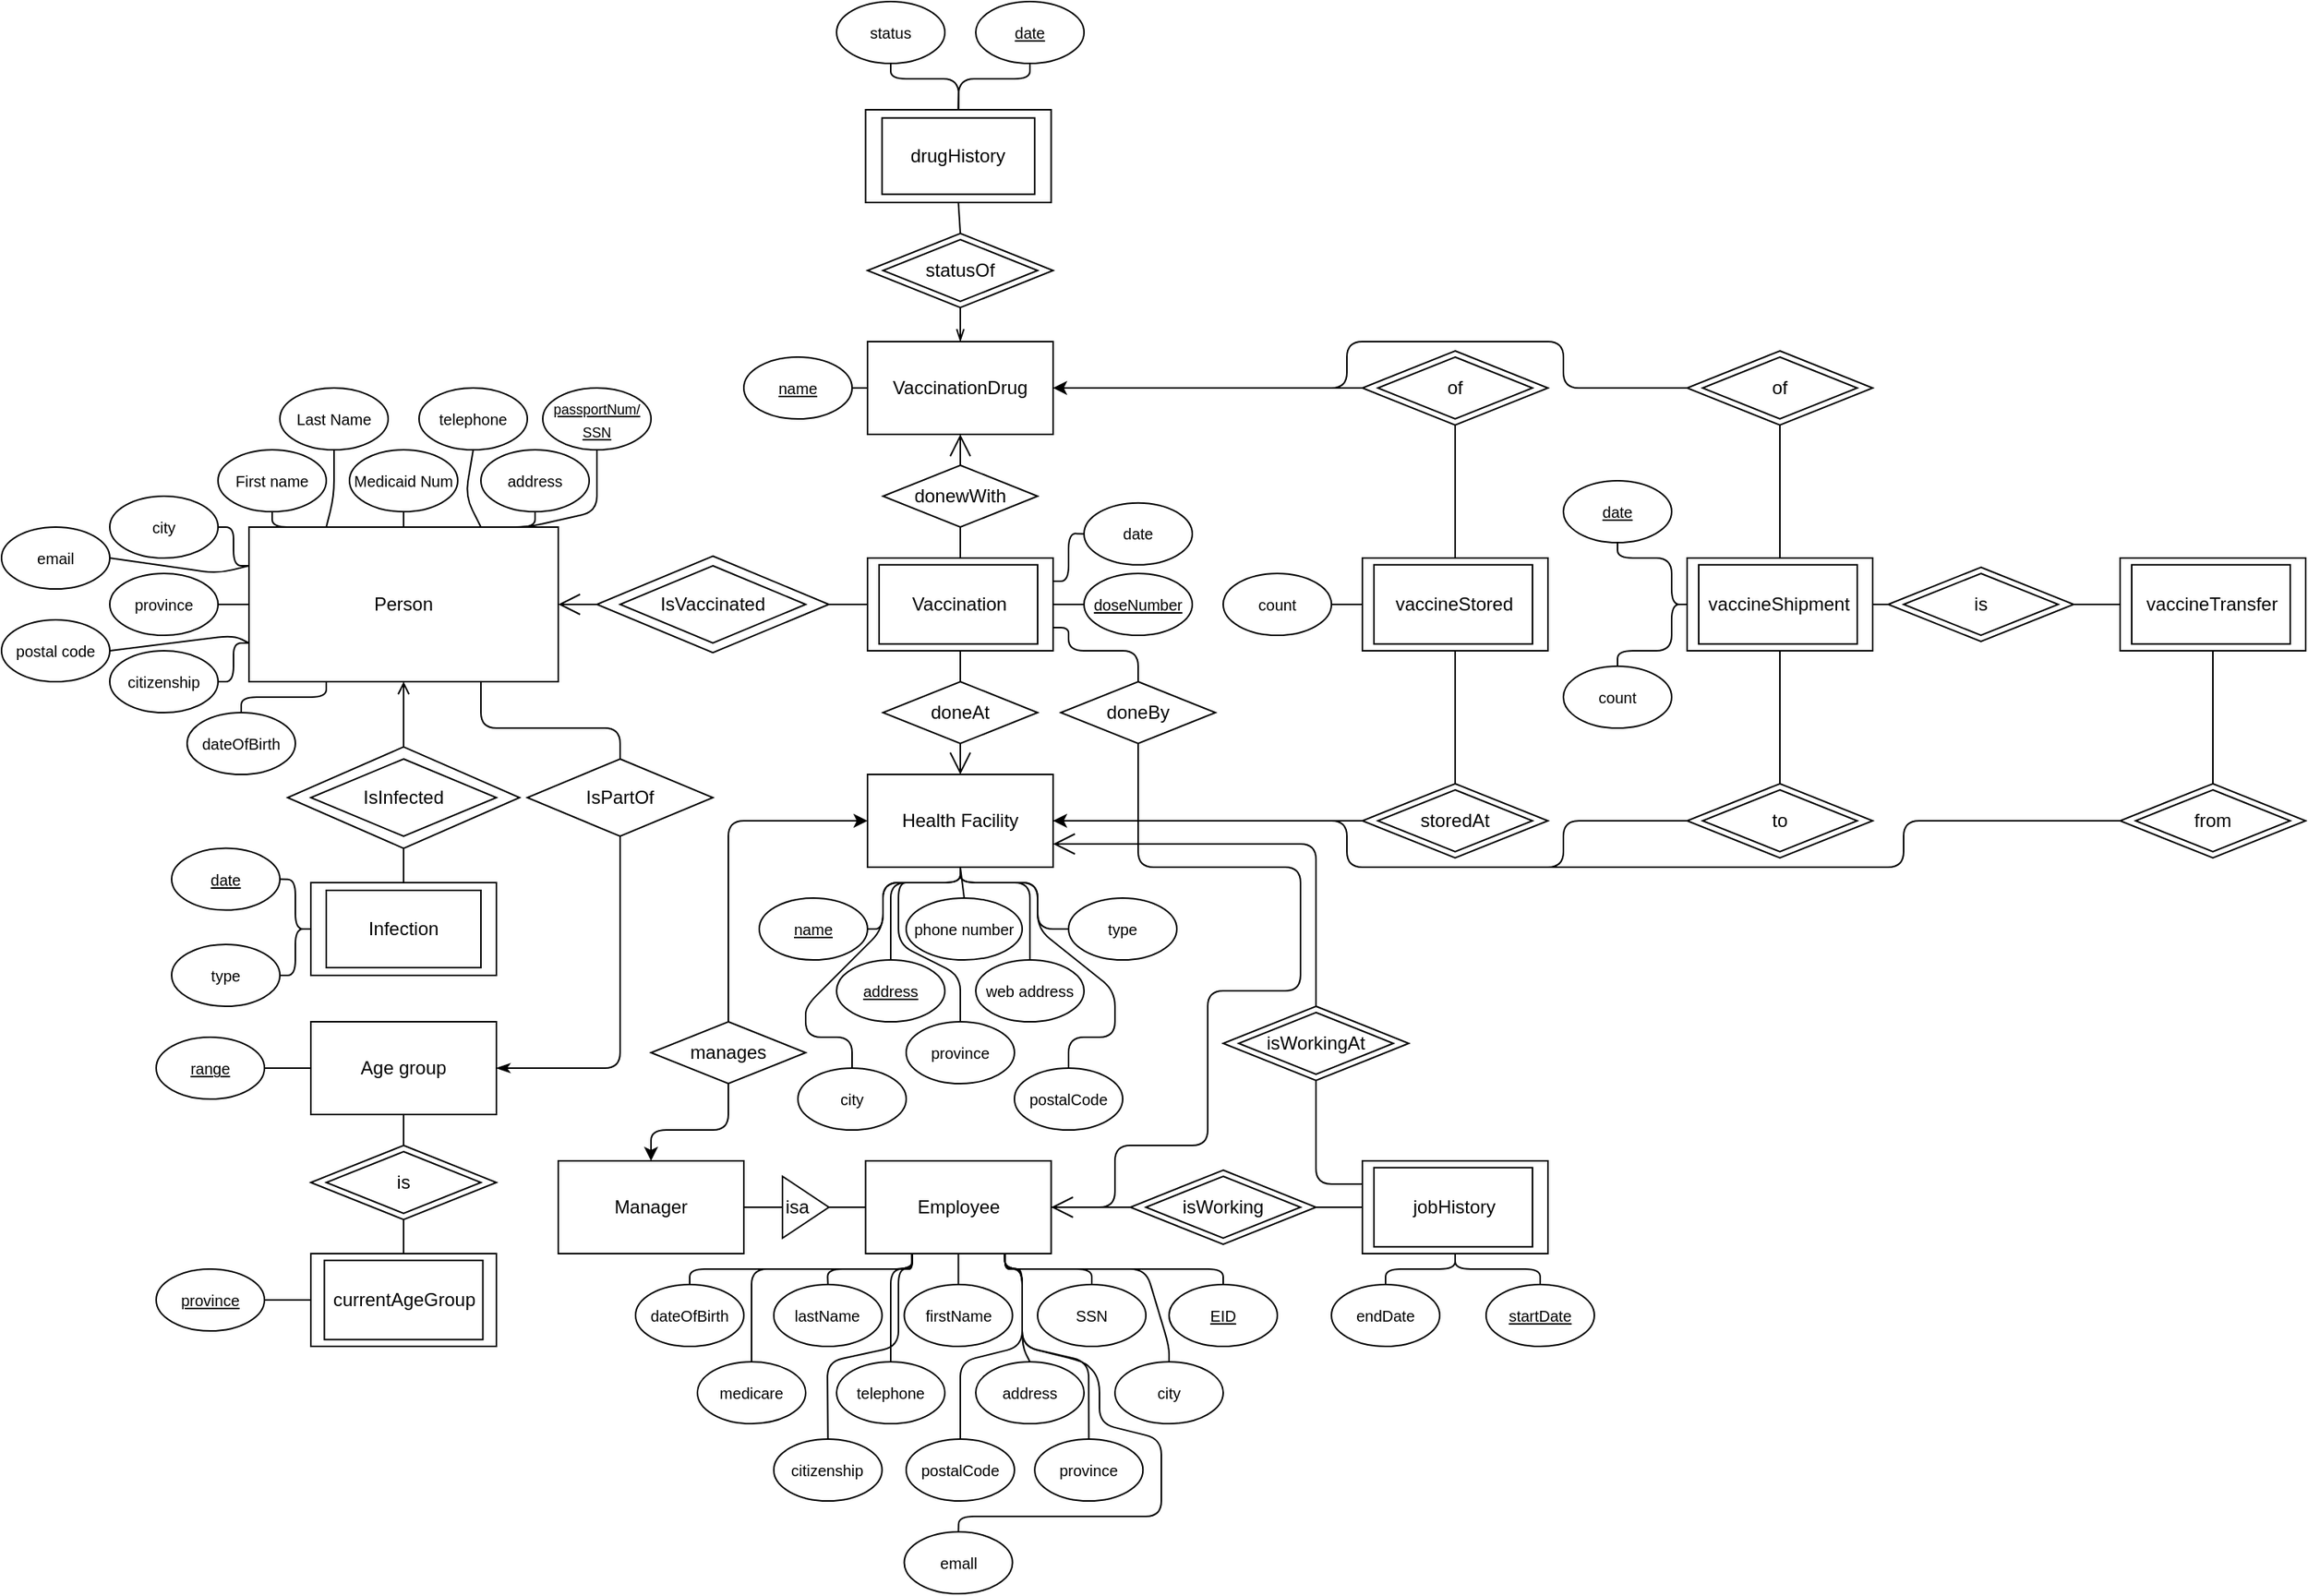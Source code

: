 <mxfile version="14.6.13" type="device"><diagram id="QmvsyMbEOczFCli84lQF" name="Page-1"><mxGraphModel dx="1422" dy="1989" grid="1" gridSize="10" guides="1" tooltips="1" connect="1" arrows="1" fold="1" page="1" pageScale="1" pageWidth="827" pageHeight="1169" math="0" shadow="0"><root><mxCell id="0"/><mxCell id="1" parent="0"/><mxCell id="Knwp-vh4fvzSAgtDU2qd-24" value="IsVaccinated" style="rhombus;whiteSpace=wrap;html=1;" parent="1" vertex="1"><mxGeometry x="435" y="188.75" width="150" height="62.5" as="geometry"/></mxCell><mxCell id="Knwp-vh4fvzSAgtDU2qd-11" value="IsInfected" style="rhombus;whiteSpace=wrap;html=1;" parent="1" vertex="1"><mxGeometry x="235" y="312.18" width="150" height="65.63" as="geometry"/></mxCell><mxCell id="J1opMpdoiGLRZ_BQzTdL-81" value="Person" style="rounded=0;whiteSpace=wrap;html=1;" parent="1" vertex="1"><mxGeometry x="210" y="170" width="200" height="100" as="geometry"/></mxCell><mxCell id="J1opMpdoiGLRZ_BQzTdL-82" value="Infection" style="rounded=0;whiteSpace=wrap;html=1;" parent="1" vertex="1"><mxGeometry x="250" y="400" width="120" height="60" as="geometry"/></mxCell><mxCell id="J1opMpdoiGLRZ_BQzTdL-85" value="VaccinationDrug" style="rounded=0;whiteSpace=wrap;html=1;" parent="1" vertex="1"><mxGeometry x="610" y="50" width="120" height="60" as="geometry"/></mxCell><mxCell id="J1opMpdoiGLRZ_BQzTdL-87" value="Health Facility" style="rounded=0;whiteSpace=wrap;html=1;" parent="1" vertex="1"><mxGeometry x="610" y="330" width="120" height="60" as="geometry"/></mxCell><mxCell id="J1opMpdoiGLRZ_BQzTdL-88" value="&lt;font style=&quot;font-size: 10px&quot;&gt;First name&lt;/font&gt;" style="ellipse;whiteSpace=wrap;html=1;" parent="1" vertex="1"><mxGeometry x="190" y="120" width="70" height="40" as="geometry"/></mxCell><mxCell id="J1opMpdoiGLRZ_BQzTdL-89" value="&lt;font style=&quot;font-size: 10px&quot;&gt;Last Name&lt;/font&gt;" style="ellipse;whiteSpace=wrap;html=1;" parent="1" vertex="1"><mxGeometry x="230" y="80" width="70" height="40" as="geometry"/></mxCell><mxCell id="J1opMpdoiGLRZ_BQzTdL-90" value="&lt;font style=&quot;font-size: 10px&quot;&gt;Medicaid Num&lt;/font&gt;" style="ellipse;whiteSpace=wrap;html=1;" parent="1" vertex="1"><mxGeometry x="275" y="120" width="70" height="40" as="geometry"/></mxCell><mxCell id="J1opMpdoiGLRZ_BQzTdL-91" value="&lt;font style=&quot;font-size: 10px&quot;&gt;address&lt;/font&gt;" style="ellipse;whiteSpace=wrap;html=1;" parent="1" vertex="1"><mxGeometry x="360" y="120" width="70" height="40" as="geometry"/></mxCell><mxCell id="J1opMpdoiGLRZ_BQzTdL-92" value="&lt;font style=&quot;font-size: 10px&quot;&gt;telephone&lt;/font&gt;" style="ellipse;whiteSpace=wrap;html=1;" parent="1" vertex="1"><mxGeometry x="320" y="80" width="70" height="40" as="geometry"/></mxCell><mxCell id="J1opMpdoiGLRZ_BQzTdL-93" value="&lt;font style=&quot;font-size: 10px&quot;&gt;city&lt;/font&gt;" style="ellipse;whiteSpace=wrap;html=1;" parent="1" vertex="1"><mxGeometry x="120" y="150" width="70" height="40" as="geometry"/></mxCell><mxCell id="J1opMpdoiGLRZ_BQzTdL-94" value="&lt;font style=&quot;font-size: 10px&quot;&gt;province&lt;/font&gt;" style="ellipse;whiteSpace=wrap;html=1;" parent="1" vertex="1"><mxGeometry x="120" y="200" width="70" height="40" as="geometry"/></mxCell><mxCell id="J1opMpdoiGLRZ_BQzTdL-95" value="&lt;font style=&quot;font-size: 10px&quot;&gt;citizenship&lt;/font&gt;" style="ellipse;whiteSpace=wrap;html=1;" parent="1" vertex="1"><mxGeometry x="120" y="250" width="70" height="40" as="geometry"/></mxCell><mxCell id="J1opMpdoiGLRZ_BQzTdL-97" value="&lt;font style=&quot;font-size: 10px&quot;&gt;email&lt;/font&gt;" style="ellipse;whiteSpace=wrap;html=1;" parent="1" vertex="1"><mxGeometry x="50" y="170" width="70" height="40" as="geometry"/></mxCell><mxCell id="J1opMpdoiGLRZ_BQzTdL-98" value="&lt;font style=&quot;font-size: 10px&quot;&gt;postal code&lt;/font&gt;" style="ellipse;whiteSpace=wrap;html=1;" parent="1" vertex="1"><mxGeometry x="50" y="230" width="70" height="40" as="geometry"/></mxCell><mxCell id="J1opMpdoiGLRZ_BQzTdL-99" value="" style="endArrow=none;html=1;strokeWidth=1;exitX=1;exitY=0.5;exitDx=0;exitDy=0;entryX=0;entryY=0.75;entryDx=0;entryDy=0;" parent="1" source="J1opMpdoiGLRZ_BQzTdL-98" target="J1opMpdoiGLRZ_BQzTdL-81" edge="1"><mxGeometry width="50" height="50" relative="1" as="geometry"><mxPoint x="340" y="270" as="sourcePoint"/><mxPoint x="390" y="220" as="targetPoint"/><Array as="points"><mxPoint x="200" y="240"/></Array></mxGeometry></mxCell><mxCell id="J1opMpdoiGLRZ_BQzTdL-101" value="" style="endArrow=none;html=1;strokeWidth=1;exitX=1;exitY=0.5;exitDx=0;exitDy=0;entryX=0;entryY=0.25;entryDx=0;entryDy=0;" parent="1" source="J1opMpdoiGLRZ_BQzTdL-97" target="J1opMpdoiGLRZ_BQzTdL-81" edge="1"><mxGeometry width="50" height="50" relative="1" as="geometry"><mxPoint x="260" y="270" as="sourcePoint"/><mxPoint x="300" y="220" as="targetPoint"/><Array as="points"><mxPoint x="190" y="200"/></Array></mxGeometry></mxCell><mxCell id="J1opMpdoiGLRZ_BQzTdL-102" value="" style="endArrow=none;html=1;strokeWidth=1;entryX=1;entryY=0.5;entryDx=0;entryDy=0;exitX=0;exitY=0.25;exitDx=0;exitDy=0;" parent="1" source="J1opMpdoiGLRZ_BQzTdL-81" target="J1opMpdoiGLRZ_BQzTdL-93" edge="1"><mxGeometry width="50" height="50" relative="1" as="geometry"><mxPoint x="260" y="270" as="sourcePoint"/><mxPoint x="310" y="220" as="targetPoint"/><Array as="points"><mxPoint x="200" y="195"/><mxPoint x="200" y="170"/></Array></mxGeometry></mxCell><mxCell id="J1opMpdoiGLRZ_BQzTdL-104" value="" style="endArrow=none;html=1;strokeWidth=1;exitX=1;exitY=0.5;exitDx=0;exitDy=0;entryX=0;entryY=0.75;entryDx=0;entryDy=0;" parent="1" source="J1opMpdoiGLRZ_BQzTdL-95" target="J1opMpdoiGLRZ_BQzTdL-81" edge="1"><mxGeometry width="50" height="50" relative="1" as="geometry"><mxPoint x="260" y="270" as="sourcePoint"/><mxPoint x="310" y="220" as="targetPoint"/><Array as="points"><mxPoint x="200" y="270"/><mxPoint x="200" y="245"/></Array></mxGeometry></mxCell><mxCell id="J1opMpdoiGLRZ_BQzTdL-106" value="" style="endArrow=none;html=1;strokeWidth=1;entryX=0.5;entryY=1;entryDx=0;entryDy=0;exitX=0.5;exitY=0;exitDx=0;exitDy=0;" parent="1" source="J1opMpdoiGLRZ_BQzTdL-81" target="J1opMpdoiGLRZ_BQzTdL-90" edge="1"><mxGeometry width="50" height="50" relative="1" as="geometry"><mxPoint x="260" y="200" as="sourcePoint"/><mxPoint x="310" y="150" as="targetPoint"/></mxGeometry></mxCell><mxCell id="J1opMpdoiGLRZ_BQzTdL-107" value="" style="endArrow=none;html=1;strokeWidth=1;exitX=0.5;exitY=1;exitDx=0;exitDy=0;entryX=0.25;entryY=0;entryDx=0;entryDy=0;" parent="1" source="J1opMpdoiGLRZ_BQzTdL-88" target="J1opMpdoiGLRZ_BQzTdL-81" edge="1"><mxGeometry width="50" height="50" relative="1" as="geometry"><mxPoint x="260" y="200" as="sourcePoint"/><mxPoint x="310" y="150" as="targetPoint"/><Array as="points"><mxPoint x="225" y="170"/></Array></mxGeometry></mxCell><mxCell id="J1opMpdoiGLRZ_BQzTdL-108" value="" style="endArrow=none;html=1;strokeWidth=1;entryX=0.5;entryY=1;entryDx=0;entryDy=0;exitX=0.25;exitY=0;exitDx=0;exitDy=0;" parent="1" source="J1opMpdoiGLRZ_BQzTdL-81" target="J1opMpdoiGLRZ_BQzTdL-89" edge="1"><mxGeometry width="50" height="50" relative="1" as="geometry"><mxPoint x="260" y="200" as="sourcePoint"/><mxPoint x="310" y="150" as="targetPoint"/><Array as="points"><mxPoint x="265" y="150"/></Array></mxGeometry></mxCell><mxCell id="J1opMpdoiGLRZ_BQzTdL-109" value="" style="endArrow=none;html=1;strokeWidth=1;exitX=0.75;exitY=0;exitDx=0;exitDy=0;entryX=0.5;entryY=1;entryDx=0;entryDy=0;" parent="1" source="J1opMpdoiGLRZ_BQzTdL-81" target="J1opMpdoiGLRZ_BQzTdL-91" edge="1"><mxGeometry width="50" height="50" relative="1" as="geometry"><mxPoint x="260" y="200" as="sourcePoint"/><mxPoint x="310" y="150" as="targetPoint"/><Array as="points"><mxPoint x="395" y="170"/></Array></mxGeometry></mxCell><mxCell id="J1opMpdoiGLRZ_BQzTdL-110" value="" style="endArrow=none;html=1;strokeWidth=1;entryX=0.5;entryY=1;entryDx=0;entryDy=0;exitX=0.75;exitY=0;exitDx=0;exitDy=0;" parent="1" source="J1opMpdoiGLRZ_BQzTdL-81" target="J1opMpdoiGLRZ_BQzTdL-92" edge="1"><mxGeometry width="50" height="50" relative="1" as="geometry"><mxPoint x="270" y="180" as="sourcePoint"/><mxPoint x="275" y="130" as="targetPoint"/><Array as="points"><mxPoint x="350" y="150"/></Array></mxGeometry></mxCell><mxCell id="J1opMpdoiGLRZ_BQzTdL-111" value="IsInfected" style="rhombus;whiteSpace=wrap;html=1;" parent="1" vertex="1"><mxGeometry x="250" y="320" width="120" height="50" as="geometry"/></mxCell><mxCell id="J1opMpdoiGLRZ_BQzTdL-112" value="" style="endArrow=open;html=1;strokeWidth=1;entryX=0.5;entryY=1;entryDx=0;entryDy=0;endFill=0;exitX=0.5;exitY=0;exitDx=0;exitDy=0;" parent="1" source="Knwp-vh4fvzSAgtDU2qd-11" target="J1opMpdoiGLRZ_BQzTdL-81" edge="1"><mxGeometry width="50" height="50" relative="1" as="geometry"><mxPoint x="320" y="310" as="sourcePoint"/><mxPoint x="470" y="350" as="targetPoint"/></mxGeometry></mxCell><mxCell id="J1opMpdoiGLRZ_BQzTdL-113" value="" style="endArrow=none;html=1;strokeWidth=1;exitX=0.5;exitY=0;exitDx=0;exitDy=0;entryX=0.5;entryY=1;entryDx=0;entryDy=0;" parent="1" source="J1opMpdoiGLRZ_BQzTdL-82" target="Knwp-vh4fvzSAgtDU2qd-11" edge="1"><mxGeometry width="50" height="50" relative="1" as="geometry"><mxPoint x="420" y="400" as="sourcePoint"/><mxPoint x="280" y="380" as="targetPoint"/></mxGeometry></mxCell><mxCell id="J1opMpdoiGLRZ_BQzTdL-115" value="&lt;font style=&quot;font-size: 10px&quot;&gt;&lt;u&gt;date&lt;/u&gt;&lt;/font&gt;" style="ellipse;whiteSpace=wrap;html=1;" parent="1" vertex="1"><mxGeometry x="160" y="377.81" width="70" height="40" as="geometry"/></mxCell><mxCell id="J1opMpdoiGLRZ_BQzTdL-116" value="" style="endArrow=none;html=1;strokeWidth=1;exitX=1;exitY=0.5;exitDx=0;exitDy=0;entryX=0;entryY=0.5;entryDx=0;entryDy=0;" parent="1" source="J1opMpdoiGLRZ_BQzTdL-115" target="J1opMpdoiGLRZ_BQzTdL-82" edge="1"><mxGeometry width="50" height="50" relative="1" as="geometry"><mxPoint x="420" y="340" as="sourcePoint"/><mxPoint x="470" y="290" as="targetPoint"/><Array as="points"><mxPoint x="240" y="398"/><mxPoint x="240" y="430"/></Array></mxGeometry></mxCell><mxCell id="J1opMpdoiGLRZ_BQzTdL-118" value="IsVaccinated" style="rhombus;whiteSpace=wrap;html=1;" parent="1" vertex="1"><mxGeometry x="450" y="195" width="120" height="50" as="geometry"/></mxCell><mxCell id="J1opMpdoiGLRZ_BQzTdL-121" value="" style="endArrow=none;html=1;strokeWidth=1;exitX=0;exitY=0.5;exitDx=0;exitDy=0;entryX=1;entryY=0.5;entryDx=0;entryDy=0;" parent="1" source="J1opMpdoiGLRZ_BQzTdL-83" target="Knwp-vh4fvzSAgtDU2qd-24" edge="1"><mxGeometry width="50" height="50" relative="1" as="geometry"><mxPoint x="320" y="410" as="sourcePoint"/><mxPoint x="570" y="260" as="targetPoint"/></mxGeometry></mxCell><mxCell id="J1opMpdoiGLRZ_BQzTdL-123" value="&lt;font style=&quot;font-size: 10px&quot;&gt;&lt;u&gt;doseNumber&lt;/u&gt;&lt;/font&gt;" style="ellipse;whiteSpace=wrap;html=1;" parent="1" vertex="1"><mxGeometry x="750" y="200" width="70" height="40" as="geometry"/></mxCell><mxCell id="J1opMpdoiGLRZ_BQzTdL-124" value="&lt;font style=&quot;font-size: 10px&quot;&gt;date&lt;/font&gt;" style="ellipse;whiteSpace=wrap;html=1;" parent="1" vertex="1"><mxGeometry x="750" y="154.38" width="70" height="40" as="geometry"/></mxCell><mxCell id="J1opMpdoiGLRZ_BQzTdL-130" value="" style="endArrow=none;html=1;strokeWidth=1;entryX=1;entryY=0.5;entryDx=0;entryDy=0;exitX=0;exitY=0.5;exitDx=0;exitDy=0;" parent="1" source="J1opMpdoiGLRZ_BQzTdL-81" target="J1opMpdoiGLRZ_BQzTdL-94" edge="1"><mxGeometry width="50" height="50" relative="1" as="geometry"><mxPoint x="200" y="190" as="sourcePoint"/><mxPoint x="250" y="140" as="targetPoint"/></mxGeometry></mxCell><mxCell id="J1opMpdoiGLRZ_BQzTdL-132" value="&lt;font style=&quot;font-size: 10px&quot;&gt;phone number&lt;/font&gt;" style="ellipse;whiteSpace=wrap;html=1;" parent="1" vertex="1"><mxGeometry x="635" y="410" width="75" height="40" as="geometry"/></mxCell><mxCell id="J1opMpdoiGLRZ_BQzTdL-133" value="&lt;font style=&quot;font-size: 10px&quot;&gt;web address&lt;/font&gt;" style="ellipse;whiteSpace=wrap;html=1;" parent="1" vertex="1"><mxGeometry x="680" y="450" width="70" height="40" as="geometry"/></mxCell><mxCell id="J1opMpdoiGLRZ_BQzTdL-134" value="&lt;font style=&quot;font-size: 10px&quot;&gt;&lt;u&gt;address&lt;/u&gt;&lt;/font&gt;" style="ellipse;whiteSpace=wrap;html=1;" parent="1" vertex="1"><mxGeometry x="590" y="450" width="70" height="40" as="geometry"/></mxCell><mxCell id="J1opMpdoiGLRZ_BQzTdL-135" value="&lt;font style=&quot;font-size: 10px&quot;&gt;type&lt;/font&gt;" style="ellipse;whiteSpace=wrap;html=1;" parent="1" vertex="1"><mxGeometry x="740" y="410" width="70" height="40" as="geometry"/></mxCell><mxCell id="J1opMpdoiGLRZ_BQzTdL-136" value="&lt;font style=&quot;font-size: 10px&quot;&gt;&lt;u&gt;name&lt;/u&gt;&lt;/font&gt;" style="ellipse;whiteSpace=wrap;html=1;" parent="1" vertex="1"><mxGeometry x="540" y="410" width="70" height="40" as="geometry"/></mxCell><mxCell id="J1opMpdoiGLRZ_BQzTdL-137" value="" style="endArrow=none;html=1;strokeWidth=1;exitX=0.5;exitY=0;exitDx=0;exitDy=0;entryX=0.5;entryY=1;entryDx=0;entryDy=0;" parent="1" source="J1opMpdoiGLRZ_BQzTdL-132" target="J1opMpdoiGLRZ_BQzTdL-87" edge="1"><mxGeometry width="50" height="50" relative="1" as="geometry"><mxPoint x="690" y="440" as="sourcePoint"/><mxPoint x="740" y="390" as="targetPoint"/></mxGeometry></mxCell><mxCell id="J1opMpdoiGLRZ_BQzTdL-138" value="" style="endArrow=none;html=1;strokeWidth=1;entryX=0.5;entryY=1;entryDx=0;entryDy=0;exitX=0.5;exitY=0;exitDx=0;exitDy=0;" parent="1" source="J1opMpdoiGLRZ_BQzTdL-134" target="J1opMpdoiGLRZ_BQzTdL-87" edge="1"><mxGeometry width="50" height="50" relative="1" as="geometry"><mxPoint x="610" y="450" as="sourcePoint"/><mxPoint x="660" y="400" as="targetPoint"/><Array as="points"><mxPoint x="625" y="400"/><mxPoint x="670" y="400"/></Array></mxGeometry></mxCell><mxCell id="J1opMpdoiGLRZ_BQzTdL-139" value="" style="endArrow=none;html=1;strokeWidth=1;entryX=0.5;entryY=1;entryDx=0;entryDy=0;exitX=0.5;exitY=0;exitDx=0;exitDy=0;" parent="1" source="J1opMpdoiGLRZ_BQzTdL-133" target="J1opMpdoiGLRZ_BQzTdL-87" edge="1"><mxGeometry width="50" height="50" relative="1" as="geometry"><mxPoint x="690" y="440" as="sourcePoint"/><mxPoint x="740" y="390" as="targetPoint"/><Array as="points"><mxPoint x="715" y="400"/><mxPoint x="670" y="400"/></Array></mxGeometry></mxCell><mxCell id="J1opMpdoiGLRZ_BQzTdL-140" value="" style="endArrow=none;html=1;strokeWidth=1;entryX=0;entryY=0.5;entryDx=0;entryDy=0;exitX=0.5;exitY=1;exitDx=0;exitDy=0;" parent="1" source="J1opMpdoiGLRZ_BQzTdL-87" target="J1opMpdoiGLRZ_BQzTdL-135" edge="1"><mxGeometry width="50" height="50" relative="1" as="geometry"><mxPoint x="690" y="440" as="sourcePoint"/><mxPoint x="740" y="390" as="targetPoint"/><Array as="points"><mxPoint x="670" y="400"/><mxPoint x="720" y="400"/><mxPoint x="720" y="430"/></Array></mxGeometry></mxCell><mxCell id="J1opMpdoiGLRZ_BQzTdL-141" value="" style="endArrow=none;html=1;strokeWidth=1;entryX=0.5;entryY=1;entryDx=0;entryDy=0;exitX=1;exitY=0.5;exitDx=0;exitDy=0;" parent="1" source="J1opMpdoiGLRZ_BQzTdL-136" target="J1opMpdoiGLRZ_BQzTdL-87" edge="1"><mxGeometry width="50" height="50" relative="1" as="geometry"><mxPoint x="690" y="440" as="sourcePoint"/><mxPoint x="740" y="390" as="targetPoint"/><Array as="points"><mxPoint x="620" y="430"/><mxPoint x="620" y="400"/><mxPoint x="670" y="400"/></Array></mxGeometry></mxCell><mxCell id="J1opMpdoiGLRZ_BQzTdL-142" value="doneAt" style="rhombus;whiteSpace=wrap;html=1;" parent="1" vertex="1"><mxGeometry x="620" y="270" width="100" height="40" as="geometry"/></mxCell><mxCell id="J1opMpdoiGLRZ_BQzTdL-145" value="" style="endArrow=none;html=1;strokeWidth=1;entryX=0.5;entryY=1;entryDx=0;entryDy=0;exitX=0.5;exitY=0;exitDx=0;exitDy=0;" parent="1" source="J1opMpdoiGLRZ_BQzTdL-142" target="J1opMpdoiGLRZ_BQzTdL-83" edge="1"><mxGeometry width="50" height="50" relative="1" as="geometry"><mxPoint x="770" y="270" as="sourcePoint"/><mxPoint x="740" y="310" as="targetPoint"/></mxGeometry></mxCell><mxCell id="J1opMpdoiGLRZ_BQzTdL-147" value="&lt;font style=&quot;font-size: 10px&quot;&gt;&lt;u&gt;date&lt;/u&gt;&lt;/font&gt;" style="ellipse;whiteSpace=wrap;html=1;" parent="1" vertex="1"><mxGeometry x="680" y="-170" width="70" height="40" as="geometry"/></mxCell><mxCell id="J1opMpdoiGLRZ_BQzTdL-148" value="&lt;font style=&quot;font-size: 10px&quot;&gt;status&lt;/font&gt;" style="ellipse;whiteSpace=wrap;html=1;" parent="1" vertex="1"><mxGeometry x="590" y="-170" width="70" height="40" as="geometry"/></mxCell><mxCell id="J1opMpdoiGLRZ_BQzTdL-149" value="&lt;font style=&quot;font-size: 10px&quot;&gt;&lt;u&gt;name&lt;/u&gt;&lt;/font&gt;" style="ellipse;whiteSpace=wrap;html=1;" parent="1" vertex="1"><mxGeometry x="530" y="60" width="70" height="40" as="geometry"/></mxCell><mxCell id="J1opMpdoiGLRZ_BQzTdL-150" value="" style="endArrow=none;html=1;strokeWidth=1;entryX=0.5;entryY=1;entryDx=0;entryDy=0;exitX=0.5;exitY=0;exitDx=0;exitDy=0;" parent="1" source="nwG8VSLYUeyac7Wq8z4O-11" target="J1opMpdoiGLRZ_BQzTdL-148" edge="1"><mxGeometry width="50" height="50" relative="1" as="geometry"><mxPoint x="770" y="160" as="sourcePoint"/><mxPoint x="820" y="110" as="targetPoint"/><Array as="points"><mxPoint x="669" y="-120"/><mxPoint x="625" y="-120"/></Array></mxGeometry></mxCell><mxCell id="J1opMpdoiGLRZ_BQzTdL-151" value="" style="endArrow=none;html=1;strokeWidth=1;entryX=0.5;entryY=1;entryDx=0;entryDy=0;exitX=0.5;exitY=0;exitDx=0;exitDy=0;" parent="1" source="nwG8VSLYUeyac7Wq8z4O-11" target="J1opMpdoiGLRZ_BQzTdL-147" edge="1"><mxGeometry width="50" height="50" relative="1" as="geometry"><mxPoint x="700" y="-110" as="sourcePoint"/><mxPoint x="820" y="110" as="targetPoint"/><Array as="points"><mxPoint x="669" y="-120"/><mxPoint x="715" y="-120"/></Array></mxGeometry></mxCell><mxCell id="J1opMpdoiGLRZ_BQzTdL-152" value="" style="endArrow=none;html=1;strokeWidth=1;entryX=1;entryY=0.5;entryDx=0;entryDy=0;exitX=0;exitY=0.5;exitDx=0;exitDy=0;" parent="1" source="J1opMpdoiGLRZ_BQzTdL-85" target="J1opMpdoiGLRZ_BQzTdL-149" edge="1"><mxGeometry width="50" height="50" relative="1" as="geometry"><mxPoint x="770" y="170" as="sourcePoint"/><mxPoint x="820" y="120" as="targetPoint"/><Array as="points"/></mxGeometry></mxCell><mxCell id="J1opMpdoiGLRZ_BQzTdL-153" value="Age group" style="rounded=0;whiteSpace=wrap;html=1;" parent="1" vertex="1"><mxGeometry x="250" y="490" width="120" height="60" as="geometry"/></mxCell><mxCell id="Knwp-vh4fvzSAgtDU2qd-1" value="donewWith" style="rhombus;whiteSpace=wrap;html=1;" parent="1" vertex="1"><mxGeometry x="620" y="130" width="100" height="40" as="geometry"/></mxCell><mxCell id="Knwp-vh4fvzSAgtDU2qd-2" value="" style="endArrow=none;html=1;entryX=0.5;entryY=1;entryDx=0;entryDy=0;exitX=0.5;exitY=0;exitDx=0;exitDy=0;" parent="1" source="J1opMpdoiGLRZ_BQzTdL-83" target="Knwp-vh4fvzSAgtDU2qd-1" edge="1"><mxGeometry width="50" height="50" relative="1" as="geometry"><mxPoint x="350" y="40" as="sourcePoint"/><mxPoint x="400" y="-10" as="targetPoint"/></mxGeometry></mxCell><mxCell id="Knwp-vh4fvzSAgtDU2qd-4" value="IsPartOf" style="rhombus;whiteSpace=wrap;html=1;" parent="1" vertex="1"><mxGeometry x="390" y="320" width="120" height="50" as="geometry"/></mxCell><mxCell id="Knwp-vh4fvzSAgtDU2qd-5" value="" style="endArrow=none;html=1;entryX=0.75;entryY=1;entryDx=0;entryDy=0;exitX=0.5;exitY=0;exitDx=0;exitDy=0;endFill=0;" parent="1" source="Knwp-vh4fvzSAgtDU2qd-4" target="J1opMpdoiGLRZ_BQzTdL-81" edge="1"><mxGeometry width="50" height="50" relative="1" as="geometry"><mxPoint x="480" y="450" as="sourcePoint"/><mxPoint x="530" y="400" as="targetPoint"/><Array as="points"><mxPoint x="450" y="300"/><mxPoint x="360" y="300"/></Array></mxGeometry></mxCell><mxCell id="Knwp-vh4fvzSAgtDU2qd-7" value="&lt;span style=&quot;font-size: 10px&quot;&gt;&lt;u&gt;range&lt;/u&gt;&lt;/span&gt;" style="ellipse;whiteSpace=wrap;html=1;" parent="1" vertex="1"><mxGeometry x="150" y="500" width="70" height="40" as="geometry"/></mxCell><mxCell id="Knwp-vh4fvzSAgtDU2qd-8" value="" style="endArrow=none;html=1;exitX=1;exitY=0.5;exitDx=0;exitDy=0;entryX=0.5;entryY=1;entryDx=0;entryDy=0;startArrow=classicThin;startFill=1;" parent="1" source="J1opMpdoiGLRZ_BQzTdL-153" target="Knwp-vh4fvzSAgtDU2qd-4" edge="1"><mxGeometry width="50" height="50" relative="1" as="geometry"><mxPoint x="480" y="450" as="sourcePoint"/><mxPoint x="530" y="400" as="targetPoint"/><Array as="points"><mxPoint x="450" y="520"/></Array></mxGeometry></mxCell><mxCell id="Knwp-vh4fvzSAgtDU2qd-10" value="" style="endArrow=none;html=1;exitX=1;exitY=0.5;exitDx=0;exitDy=0;entryX=0;entryY=0.5;entryDx=0;entryDy=0;" parent="1" source="Knwp-vh4fvzSAgtDU2qd-7" target="J1opMpdoiGLRZ_BQzTdL-153" edge="1"><mxGeometry width="50" height="50" relative="1" as="geometry"><mxPoint x="480" y="450" as="sourcePoint"/><mxPoint x="530" y="400" as="targetPoint"/></mxGeometry></mxCell><mxCell id="Knwp-vh4fvzSAgtDU2qd-13" value="Infection" style="rounded=0;whiteSpace=wrap;html=1;" parent="1" vertex="1"><mxGeometry x="260" y="405" width="100" height="50" as="geometry"/></mxCell><mxCell id="Knwp-vh4fvzSAgtDU2qd-33" value="&lt;font style=&quot;font-size: 10px&quot;&gt;dateOfBirth&lt;br&gt;&lt;/font&gt;" style="ellipse;whiteSpace=wrap;html=1;" parent="1" vertex="1"><mxGeometry x="170" y="290" width="70" height="40" as="geometry"/></mxCell><mxCell id="Knwp-vh4fvzSAgtDU2qd-34" value="" style="endArrow=none;html=1;exitX=0.5;exitY=0;exitDx=0;exitDy=0;entryX=0.25;entryY=1;entryDx=0;entryDy=0;" parent="1" source="Knwp-vh4fvzSAgtDU2qd-33" target="J1opMpdoiGLRZ_BQzTdL-81" edge="1"><mxGeometry width="50" height="50" relative="1" as="geometry"><mxPoint x="390" y="300" as="sourcePoint"/><mxPoint x="270" y="290" as="targetPoint"/><Array as="points"><mxPoint x="205" y="280"/><mxPoint x="260" y="280"/></Array></mxGeometry></mxCell><mxCell id="nwG8VSLYUeyac7Wq8z4O-1" value="&lt;font style=&quot;font-size: 9px&quot;&gt;&lt;u&gt;passportNum/&lt;br&gt;SSN&lt;/u&gt;&lt;br&gt;&lt;/font&gt;" style="ellipse;whiteSpace=wrap;html=1;" parent="1" vertex="1"><mxGeometry x="400" y="80" width="70" height="40" as="geometry"/></mxCell><mxCell id="nwG8VSLYUeyac7Wq8z4O-3" value="" style="endArrow=none;html=1;entryX=0.5;entryY=1;entryDx=0;entryDy=0;" parent="1" target="nwG8VSLYUeyac7Wq8z4O-1" edge="1"><mxGeometry width="50" height="50" relative="1" as="geometry"><mxPoint x="373" y="170" as="sourcePoint"/><mxPoint x="360" y="290" as="targetPoint"/><Array as="points"><mxPoint x="390" y="170"/><mxPoint x="435" y="160"/></Array></mxGeometry></mxCell><mxCell id="nwG8VSLYUeyac7Wq8z4O-5" value="&lt;font style=&quot;font-size: 10px&quot;&gt;type&lt;/font&gt;" style="ellipse;whiteSpace=wrap;html=1;" parent="1" vertex="1"><mxGeometry x="160" y="440" width="70" height="40" as="geometry"/></mxCell><mxCell id="nwG8VSLYUeyac7Wq8z4O-6" value="" style="endArrow=none;html=1;exitX=1;exitY=0.5;exitDx=0;exitDy=0;entryX=0;entryY=0.5;entryDx=0;entryDy=0;" parent="1" source="nwG8VSLYUeyac7Wq8z4O-5" target="J1opMpdoiGLRZ_BQzTdL-82" edge="1"><mxGeometry width="50" height="50" relative="1" as="geometry"><mxPoint x="250" y="400" as="sourcePoint"/><mxPoint x="300" y="350" as="targetPoint"/><Array as="points"><mxPoint x="240" y="460"/><mxPoint x="240" y="430"/></Array></mxGeometry></mxCell><mxCell id="nwG8VSLYUeyac7Wq8z4O-8" value="" style="endArrow=none;html=1;entryX=0;entryY=0.5;entryDx=0;entryDy=0;exitX=1;exitY=0.25;exitDx=0;exitDy=0;" parent="1" source="J1opMpdoiGLRZ_BQzTdL-83" target="J1opMpdoiGLRZ_BQzTdL-124" edge="1"><mxGeometry width="50" height="50" relative="1" as="geometry"><mxPoint x="550" y="290" as="sourcePoint"/><mxPoint x="600" y="240" as="targetPoint"/><Array as="points"><mxPoint x="740" y="205"/><mxPoint x="740" y="174"/></Array></mxGeometry></mxCell><mxCell id="nwG8VSLYUeyac7Wq8z4O-10" value="" style="endArrow=none;html=1;entryX=0;entryY=0.5;entryDx=0;entryDy=0;exitX=1;exitY=0.5;exitDx=0;exitDy=0;" parent="1" source="J1opMpdoiGLRZ_BQzTdL-83" target="J1opMpdoiGLRZ_BQzTdL-123" edge="1"><mxGeometry width="50" height="50" relative="1" as="geometry"><mxPoint x="550" y="290" as="sourcePoint"/><mxPoint x="600" y="240" as="targetPoint"/></mxGeometry></mxCell><mxCell id="nwG8VSLYUeyac7Wq8z4O-11" value="drugHistory" style="rounded=0;whiteSpace=wrap;html=1;" parent="1" vertex="1"><mxGeometry x="608.75" y="-100" width="120" height="60" as="geometry"/></mxCell><mxCell id="nwG8VSLYUeyac7Wq8z4O-15" value="" style="endArrow=openThin;html=1;strokeWidth=1;entryX=0.5;entryY=0;entryDx=0;entryDy=0;endFill=0;exitX=0.5;exitY=1;exitDx=0;exitDy=0;" parent="1" source="nwG8VSLYUeyac7Wq8z4O-14" target="J1opMpdoiGLRZ_BQzTdL-85" edge="1"><mxGeometry width="50" height="50" relative="1" as="geometry"><mxPoint x="445" y="230" as="sourcePoint"/><mxPoint x="420.0" y="230" as="targetPoint"/></mxGeometry></mxCell><mxCell id="nwG8VSLYUeyac7Wq8z4O-16" value="" style="endArrow=none;html=1;exitX=0.5;exitY=0;exitDx=0;exitDy=0;entryX=0.5;entryY=1;entryDx=0;entryDy=0;" parent="1" source="nwG8VSLYUeyac7Wq8z4O-14" target="nwG8VSLYUeyac7Wq8z4O-11" edge="1"><mxGeometry width="50" height="50" relative="1" as="geometry"><mxPoint x="700" y="-40" as="sourcePoint"/><mxPoint x="690" y="-30" as="targetPoint"/></mxGeometry></mxCell><mxCell id="nwG8VSLYUeyac7Wq8z4O-17" value="" style="group" parent="1" vertex="1" connectable="0"><mxGeometry x="610" y="-20" width="120" height="48" as="geometry"/></mxCell><mxCell id="nwG8VSLYUeyac7Wq8z4O-14" value="statusIs" style="rhombus;whiteSpace=wrap;html=1;" parent="nwG8VSLYUeyac7Wq8z4O-17" vertex="1"><mxGeometry width="120" height="48" as="geometry"/></mxCell><mxCell id="nwG8VSLYUeyac7Wq8z4O-13" value="statusOf" style="rhombus;whiteSpace=wrap;html=1;" parent="nwG8VSLYUeyac7Wq8z4O-17" vertex="1"><mxGeometry x="10" y="4" width="100" height="40" as="geometry"/></mxCell><mxCell id="nwG8VSLYUeyac7Wq8z4O-20" value="" style="group" parent="1" vertex="1" connectable="0"><mxGeometry x="610" y="190" width="120" height="60" as="geometry"/></mxCell><mxCell id="J1opMpdoiGLRZ_BQzTdL-83" value="Vaccination" style="rounded=0;whiteSpace=wrap;html=1;" parent="nwG8VSLYUeyac7Wq8z4O-20" vertex="1"><mxGeometry width="120" height="60" as="geometry"/></mxCell><mxCell id="Knwp-vh4fvzSAgtDU2qd-23" value="Vaccination" style="rounded=0;whiteSpace=wrap;html=1;" parent="nwG8VSLYUeyac7Wq8z4O-20" vertex="1"><mxGeometry x="7.5" y="4.38" width="102.5" height="51.25" as="geometry"/></mxCell><mxCell id="nwG8VSLYUeyac7Wq8z4O-21" value="" style="group" parent="1" vertex="1" connectable="0"><mxGeometry x="930" y="190" width="120" height="60" as="geometry"/></mxCell><mxCell id="nwG8VSLYUeyac7Wq8z4O-22" value="Vaccination" style="rounded=0;whiteSpace=wrap;html=1;" parent="nwG8VSLYUeyac7Wq8z4O-21" vertex="1"><mxGeometry width="120" height="60" as="geometry"/></mxCell><mxCell id="nwG8VSLYUeyac7Wq8z4O-23" value="vaccineStored" style="rounded=0;whiteSpace=wrap;html=1;" parent="nwG8VSLYUeyac7Wq8z4O-21" vertex="1"><mxGeometry x="7.5" y="4.38" width="102.5" height="51.25" as="geometry"/></mxCell><mxCell id="nwG8VSLYUeyac7Wq8z4O-24" value="" style="group" parent="1" vertex="1" connectable="0"><mxGeometry x="930" y="336" width="120" height="48" as="geometry"/></mxCell><mxCell id="nwG8VSLYUeyac7Wq8z4O-25" value="statusIs" style="rhombus;whiteSpace=wrap;html=1;" parent="nwG8VSLYUeyac7Wq8z4O-24" vertex="1"><mxGeometry width="120" height="48" as="geometry"/></mxCell><mxCell id="nwG8VSLYUeyac7Wq8z4O-26" value="storedAt" style="rhombus;whiteSpace=wrap;html=1;" parent="nwG8VSLYUeyac7Wq8z4O-24" vertex="1"><mxGeometry x="10" y="4" width="100" height="40" as="geometry"/></mxCell><mxCell id="nwG8VSLYUeyac7Wq8z4O-27" value="" style="group" parent="1" vertex="1" connectable="0"><mxGeometry x="930" y="56" width="120" height="48" as="geometry"/></mxCell><mxCell id="nwG8VSLYUeyac7Wq8z4O-28" value="statusIs" style="rhombus;whiteSpace=wrap;html=1;" parent="nwG8VSLYUeyac7Wq8z4O-27" vertex="1"><mxGeometry width="120" height="48" as="geometry"/></mxCell><mxCell id="nwG8VSLYUeyac7Wq8z4O-29" value="of" style="rhombus;whiteSpace=wrap;html=1;" parent="nwG8VSLYUeyac7Wq8z4O-27" vertex="1"><mxGeometry x="10" y="4" width="100" height="40" as="geometry"/></mxCell><mxCell id="nwG8VSLYUeyac7Wq8z4O-31" value="&lt;font style=&quot;font-size: 10px&quot;&gt;count&lt;/font&gt;" style="ellipse;whiteSpace=wrap;html=1;" parent="1" vertex="1"><mxGeometry x="840" y="200" width="70" height="40" as="geometry"/></mxCell><mxCell id="nwG8VSLYUeyac7Wq8z4O-32" value="" style="endArrow=none;html=1;entryX=0;entryY=0.5;entryDx=0;entryDy=0;exitX=1;exitY=0.5;exitDx=0;exitDy=0;" parent="1" source="nwG8VSLYUeyac7Wq8z4O-31" target="nwG8VSLYUeyac7Wq8z4O-22" edge="1"><mxGeometry width="50" height="50" relative="1" as="geometry"><mxPoint x="710" y="270" as="sourcePoint"/><mxPoint x="760" y="220" as="targetPoint"/></mxGeometry></mxCell><mxCell id="nwG8VSLYUeyac7Wq8z4O-33" value="" style="endArrow=classic;html=1;entryX=1;entryY=0.5;entryDx=0;entryDy=0;exitX=0;exitY=0.5;exitDx=0;exitDy=0;" parent="1" source="nwG8VSLYUeyac7Wq8z4O-25" target="J1opMpdoiGLRZ_BQzTdL-87" edge="1"><mxGeometry width="50" height="50" relative="1" as="geometry"><mxPoint x="710" y="270" as="sourcePoint"/><mxPoint x="760" y="220" as="targetPoint"/></mxGeometry></mxCell><mxCell id="nwG8VSLYUeyac7Wq8z4O-34" value="" style="endArrow=none;html=1;entryX=0.5;entryY=1;entryDx=0;entryDy=0;exitX=0.5;exitY=0;exitDx=0;exitDy=0;" parent="1" source="nwG8VSLYUeyac7Wq8z4O-25" target="nwG8VSLYUeyac7Wq8z4O-22" edge="1"><mxGeometry width="50" height="50" relative="1" as="geometry"><mxPoint x="1000" y="330" as="sourcePoint"/><mxPoint x="760" y="220" as="targetPoint"/></mxGeometry></mxCell><mxCell id="nwG8VSLYUeyac7Wq8z4O-35" value="" style="endArrow=none;html=1;exitX=0.5;exitY=1;exitDx=0;exitDy=0;entryX=0.5;entryY=0;entryDx=0;entryDy=0;" parent="1" source="nwG8VSLYUeyac7Wq8z4O-28" target="nwG8VSLYUeyac7Wq8z4O-22" edge="1"><mxGeometry width="50" height="50" relative="1" as="geometry"><mxPoint x="1000" y="270" as="sourcePoint"/><mxPoint x="1050" y="220" as="targetPoint"/></mxGeometry></mxCell><mxCell id="nwG8VSLYUeyac7Wq8z4O-36" value="" style="endArrow=classic;html=1;entryX=1;entryY=0.5;entryDx=0;entryDy=0;exitX=0;exitY=0.5;exitDx=0;exitDy=0;" parent="1" source="nwG8VSLYUeyac7Wq8z4O-28" target="J1opMpdoiGLRZ_BQzTdL-85" edge="1"><mxGeometry width="50" height="50" relative="1" as="geometry"><mxPoint x="940" y="370" as="sourcePoint"/><mxPoint x="740" y="370" as="targetPoint"/></mxGeometry></mxCell><mxCell id="nwG8VSLYUeyac7Wq8z4O-39" value="" style="group" parent="1" vertex="1" connectable="0"><mxGeometry x="1140" y="190" width="120" height="60" as="geometry"/></mxCell><mxCell id="nwG8VSLYUeyac7Wq8z4O-40" value="Vaccination" style="rounded=0;whiteSpace=wrap;html=1;" parent="nwG8VSLYUeyac7Wq8z4O-39" vertex="1"><mxGeometry width="120" height="60" as="geometry"/></mxCell><mxCell id="nwG8VSLYUeyac7Wq8z4O-41" value="vaccineShipment" style="rounded=0;whiteSpace=wrap;html=1;" parent="nwG8VSLYUeyac7Wq8z4O-39" vertex="1"><mxGeometry x="7.5" y="4.38" width="102.5" height="51.25" as="geometry"/></mxCell><mxCell id="nwG8VSLYUeyac7Wq8z4O-42" value="" style="group" parent="1" vertex="1" connectable="0"><mxGeometry x="1140" y="56" width="120" height="48" as="geometry"/></mxCell><mxCell id="nwG8VSLYUeyac7Wq8z4O-43" value="statusIs" style="rhombus;whiteSpace=wrap;html=1;" parent="nwG8VSLYUeyac7Wq8z4O-42" vertex="1"><mxGeometry width="120" height="48" as="geometry"/></mxCell><mxCell id="nwG8VSLYUeyac7Wq8z4O-44" value="of" style="rhombus;whiteSpace=wrap;html=1;" parent="nwG8VSLYUeyac7Wq8z4O-42" vertex="1"><mxGeometry x="10" y="4" width="100" height="40" as="geometry"/></mxCell><mxCell id="nwG8VSLYUeyac7Wq8z4O-45" value="" style="group" parent="1" vertex="1" connectable="0"><mxGeometry x="1140" y="336" width="120" height="48" as="geometry"/></mxCell><mxCell id="nwG8VSLYUeyac7Wq8z4O-46" value="statusIs" style="rhombus;whiteSpace=wrap;html=1;" parent="nwG8VSLYUeyac7Wq8z4O-45" vertex="1"><mxGeometry width="120" height="48" as="geometry"/></mxCell><mxCell id="nwG8VSLYUeyac7Wq8z4O-47" value="to" style="rhombus;whiteSpace=wrap;html=1;" parent="nwG8VSLYUeyac7Wq8z4O-45" vertex="1"><mxGeometry x="10" y="4" width="100" height="40" as="geometry"/></mxCell><mxCell id="nwG8VSLYUeyac7Wq8z4O-49" value="&lt;font style=&quot;font-size: 10px&quot;&gt;&lt;u&gt;date&lt;/u&gt;&lt;/font&gt;" style="ellipse;whiteSpace=wrap;html=1;" parent="1" vertex="1"><mxGeometry x="1060" y="140" width="70" height="40" as="geometry"/></mxCell><mxCell id="nwG8VSLYUeyac7Wq8z4O-50" value="&lt;font style=&quot;font-size: 10px&quot;&gt;count&lt;/font&gt;" style="ellipse;whiteSpace=wrap;html=1;" parent="1" vertex="1"><mxGeometry x="1060" y="260" width="70" height="40" as="geometry"/></mxCell><mxCell id="nwG8VSLYUeyac7Wq8z4O-51" value="" style="endArrow=none;html=1;entryX=0.5;entryY=1;entryDx=0;entryDy=0;exitX=0.5;exitY=0;exitDx=0;exitDy=0;" parent="1" source="nwG8VSLYUeyac7Wq8z4O-40" target="nwG8VSLYUeyac7Wq8z4O-43" edge="1"><mxGeometry width="50" height="50" relative="1" as="geometry"><mxPoint x="1040" y="220" as="sourcePoint"/><mxPoint x="1090" y="170" as="targetPoint"/></mxGeometry></mxCell><mxCell id="nwG8VSLYUeyac7Wq8z4O-52" value="" style="endArrow=none;html=1;exitX=0;exitY=0.5;exitDx=0;exitDy=0;entryX=1;entryY=0.5;entryDx=0;entryDy=0;" parent="1" source="nwG8VSLYUeyac7Wq8z4O-43" target="J1opMpdoiGLRZ_BQzTdL-85" edge="1"><mxGeometry width="50" height="50" relative="1" as="geometry"><mxPoint x="1130" y="80" as="sourcePoint"/><mxPoint x="1020" y="40" as="targetPoint"/><Array as="points"><mxPoint x="1060" y="80"/><mxPoint x="1060" y="50"/><mxPoint x="990" y="50"/><mxPoint x="920" y="50"/><mxPoint x="920" y="80"/></Array></mxGeometry></mxCell><mxCell id="nwG8VSLYUeyac7Wq8z4O-53" value="" style="endArrow=none;html=1;entryX=0;entryY=0.5;entryDx=0;entryDy=0;exitX=1;exitY=0.5;exitDx=0;exitDy=0;" parent="1" source="J1opMpdoiGLRZ_BQzTdL-87" target="nwG8VSLYUeyac7Wq8z4O-46" edge="1"><mxGeometry width="50" height="50" relative="1" as="geometry"><mxPoint x="960" y="320" as="sourcePoint"/><mxPoint x="1010" y="270" as="targetPoint"/><Array as="points"><mxPoint x="920" y="360"/><mxPoint x="920" y="390"/><mxPoint x="990" y="390"/><mxPoint x="1060" y="390"/><mxPoint x="1060" y="360"/></Array></mxGeometry></mxCell><mxCell id="nwG8VSLYUeyac7Wq8z4O-54" value="" style="endArrow=none;html=1;entryX=0;entryY=0.5;entryDx=0;entryDy=0;exitX=0.5;exitY=0;exitDx=0;exitDy=0;" parent="1" source="nwG8VSLYUeyac7Wq8z4O-50" target="nwG8VSLYUeyac7Wq8z4O-40" edge="1"><mxGeometry width="50" height="50" relative="1" as="geometry"><mxPoint x="960" y="270" as="sourcePoint"/><mxPoint x="1010" y="220" as="targetPoint"/><Array as="points"><mxPoint x="1095" y="250"/><mxPoint x="1130" y="250"/><mxPoint x="1130" y="220"/></Array></mxGeometry></mxCell><mxCell id="nwG8VSLYUeyac7Wq8z4O-55" value="" style="endArrow=none;html=1;entryX=0;entryY=0.5;entryDx=0;entryDy=0;exitX=0.5;exitY=1;exitDx=0;exitDy=0;" parent="1" source="nwG8VSLYUeyac7Wq8z4O-49" target="nwG8VSLYUeyac7Wq8z4O-40" edge="1"><mxGeometry width="50" height="50" relative="1" as="geometry"><mxPoint x="960" y="270" as="sourcePoint"/><mxPoint x="1010" y="220" as="targetPoint"/><Array as="points"><mxPoint x="1095" y="190"/><mxPoint x="1130" y="190"/><mxPoint x="1130" y="220"/></Array></mxGeometry></mxCell><mxCell id="nwG8VSLYUeyac7Wq8z4O-56" value="" style="endArrow=none;html=1;entryX=0.5;entryY=1;entryDx=0;entryDy=0;exitX=0.5;exitY=0;exitDx=0;exitDy=0;" parent="1" source="nwG8VSLYUeyac7Wq8z4O-46" target="nwG8VSLYUeyac7Wq8z4O-40" edge="1"><mxGeometry width="50" height="50" relative="1" as="geometry"><mxPoint x="1230" y="320" as="sourcePoint"/><mxPoint x="1010" y="220" as="targetPoint"/></mxGeometry></mxCell><mxCell id="nwG8VSLYUeyac7Wq8z4O-57" value="" style="group" parent="1" vertex="1" connectable="0"><mxGeometry x="1420" y="190" width="120" height="60" as="geometry"/></mxCell><mxCell id="nwG8VSLYUeyac7Wq8z4O-58" value="Vaccination" style="rounded=0;whiteSpace=wrap;html=1;" parent="nwG8VSLYUeyac7Wq8z4O-57" vertex="1"><mxGeometry width="120" height="60" as="geometry"/></mxCell><mxCell id="nwG8VSLYUeyac7Wq8z4O-59" value="vaccineTransfer" style="rounded=0;whiteSpace=wrap;html=1;" parent="nwG8VSLYUeyac7Wq8z4O-57" vertex="1"><mxGeometry x="7.5" y="4.38" width="102.5" height="51.25" as="geometry"/></mxCell><mxCell id="nwG8VSLYUeyac7Wq8z4O-60" value="" style="group" parent="1" vertex="1" connectable="0"><mxGeometry x="1270" y="196" width="120" height="48" as="geometry"/></mxCell><mxCell id="nwG8VSLYUeyac7Wq8z4O-61" value="statusIs" style="rhombus;whiteSpace=wrap;html=1;" parent="nwG8VSLYUeyac7Wq8z4O-60" vertex="1"><mxGeometry width="120" height="48" as="geometry"/></mxCell><mxCell id="nwG8VSLYUeyac7Wq8z4O-62" value="is" style="rhombus;whiteSpace=wrap;html=1;" parent="nwG8VSLYUeyac7Wq8z4O-60" vertex="1"><mxGeometry x="10" y="4" width="100" height="40" as="geometry"/></mxCell><mxCell id="nwG8VSLYUeyac7Wq8z4O-63" value="" style="endArrow=none;html=1;exitX=1;exitY=0.5;exitDx=0;exitDy=0;entryX=0;entryY=0.5;entryDx=0;entryDy=0;" parent="1" source="nwG8VSLYUeyac7Wq8z4O-40" target="nwG8VSLYUeyac7Wq8z4O-61" edge="1"><mxGeometry width="50" height="50" relative="1" as="geometry"><mxPoint x="1210" y="240" as="sourcePoint"/><mxPoint x="1260" y="190" as="targetPoint"/></mxGeometry></mxCell><mxCell id="nwG8VSLYUeyac7Wq8z4O-64" value="" style="endArrow=none;html=1;exitX=1;exitY=0.5;exitDx=0;exitDy=0;entryX=0;entryY=0.5;entryDx=0;entryDy=0;" parent="1" source="nwG8VSLYUeyac7Wq8z4O-61" target="nwG8VSLYUeyac7Wq8z4O-58" edge="1"><mxGeometry width="50" height="50" relative="1" as="geometry"><mxPoint x="1400" y="210" as="sourcePoint"/><mxPoint x="1450" y="160" as="targetPoint"/></mxGeometry></mxCell><mxCell id="nwG8VSLYUeyac7Wq8z4O-69" value="" style="group" parent="1" vertex="1" connectable="0"><mxGeometry x="1420" y="336" width="120" height="48" as="geometry"/></mxCell><mxCell id="nwG8VSLYUeyac7Wq8z4O-70" value="statusIs" style="rhombus;whiteSpace=wrap;html=1;" parent="nwG8VSLYUeyac7Wq8z4O-69" vertex="1"><mxGeometry width="120" height="48" as="geometry"/></mxCell><mxCell id="nwG8VSLYUeyac7Wq8z4O-71" value="from" style="rhombus;whiteSpace=wrap;html=1;" parent="nwG8VSLYUeyac7Wq8z4O-69" vertex="1"><mxGeometry x="10" y="4" width="100" height="40" as="geometry"/></mxCell><mxCell id="nwG8VSLYUeyac7Wq8z4O-72" value="" style="endArrow=none;html=1;entryX=0.5;entryY=1;entryDx=0;entryDy=0;exitX=0.5;exitY=0;exitDx=0;exitDy=0;" parent="1" source="nwG8VSLYUeyac7Wq8z4O-70" target="nwG8VSLYUeyac7Wq8z4O-58" edge="1"><mxGeometry width="50" height="50" relative="1" as="geometry"><mxPoint x="1240" y="240" as="sourcePoint"/><mxPoint x="1290" y="190" as="targetPoint"/></mxGeometry></mxCell><mxCell id="nwG8VSLYUeyac7Wq8z4O-73" value="" style="endArrow=none;html=1;entryX=0;entryY=0.5;entryDx=0;entryDy=0;" parent="1" target="nwG8VSLYUeyac7Wq8z4O-70" edge="1"><mxGeometry width="50" height="50" relative="1" as="geometry"><mxPoint x="1010" y="390" as="sourcePoint"/><mxPoint x="1350" y="390.8" as="targetPoint"/><Array as="points"><mxPoint x="1280" y="390"/><mxPoint x="1280" y="360"/></Array></mxGeometry></mxCell><mxCell id="nwG8VSLYUeyac7Wq8z4O-74" value="&lt;span style=&quot;font-weight: 400&quot;&gt;Employee&lt;/span&gt;" style="rounded=0;whiteSpace=wrap;html=1;fontStyle=1" parent="1" vertex="1"><mxGeometry x="608.75" y="580" width="120" height="60" as="geometry"/></mxCell><mxCell id="nwG8VSLYUeyac7Wq8z4O-75" value="Manager" style="rounded=0;whiteSpace=wrap;html=1;" parent="1" vertex="1"><mxGeometry x="410" y="580" width="120" height="60" as="geometry"/></mxCell><mxCell id="nwG8VSLYUeyac7Wq8z4O-76" value="isa" style="triangle;whiteSpace=wrap;html=1;align=left;" parent="1" vertex="1"><mxGeometry x="555" y="590" width="30" height="40" as="geometry"/></mxCell><mxCell id="nwG8VSLYUeyac7Wq8z4O-77" value="" style="endArrow=none;html=1;entryX=0;entryY=0.5;entryDx=0;entryDy=0;exitX=1;exitY=0.5;exitDx=0;exitDy=0;" parent="1" source="nwG8VSLYUeyac7Wq8z4O-76" target="nwG8VSLYUeyac7Wq8z4O-74" edge="1"><mxGeometry width="50" height="50" relative="1" as="geometry"><mxPoint x="560" y="590" as="sourcePoint"/><mxPoint x="610" y="540" as="targetPoint"/></mxGeometry></mxCell><mxCell id="nwG8VSLYUeyac7Wq8z4O-78" value="" style="endArrow=none;html=1;exitX=1;exitY=0.5;exitDx=0;exitDy=0;entryX=0;entryY=0.5;entryDx=0;entryDy=0;" parent="1" source="nwG8VSLYUeyac7Wq8z4O-75" target="nwG8VSLYUeyac7Wq8z4O-76" edge="1"><mxGeometry width="50" height="50" relative="1" as="geometry"><mxPoint x="580" y="620" as="sourcePoint"/><mxPoint x="520" y="630" as="targetPoint"/></mxGeometry></mxCell><mxCell id="nwG8VSLYUeyac7Wq8z4O-80" value="manages" style="rhombus;whiteSpace=wrap;html=1;" parent="1" vertex="1"><mxGeometry x="470" y="490" width="100" height="40" as="geometry"/></mxCell><mxCell id="nwG8VSLYUeyac7Wq8z4O-81" value="" style="endArrow=classic;html=1;entryX=0;entryY=0.5;entryDx=0;entryDy=0;exitX=0.5;exitY=0;exitDx=0;exitDy=0;" parent="1" source="nwG8VSLYUeyac7Wq8z4O-80" target="J1opMpdoiGLRZ_BQzTdL-87" edge="1"><mxGeometry width="50" height="50" relative="1" as="geometry"><mxPoint x="560" y="470" as="sourcePoint"/><mxPoint x="610" y="420" as="targetPoint"/><Array as="points"><mxPoint x="520" y="360"/></Array></mxGeometry></mxCell><mxCell id="nwG8VSLYUeyac7Wq8z4O-83" value="" style="endArrow=classic;html=1;exitX=0.5;exitY=1;exitDx=0;exitDy=0;entryX=0.5;entryY=0;entryDx=0;entryDy=0;" parent="1" source="nwG8VSLYUeyac7Wq8z4O-80" target="nwG8VSLYUeyac7Wq8z4O-75" edge="1"><mxGeometry width="50" height="50" relative="1" as="geometry"><mxPoint x="560" y="470" as="sourcePoint"/><mxPoint x="610" y="420" as="targetPoint"/><Array as="points"><mxPoint x="520" y="560"/><mxPoint x="470" y="560"/></Array></mxGeometry></mxCell><mxCell id="nwG8VSLYUeyac7Wq8z4O-84" value="" style="group" parent="1" vertex="1" connectable="0"><mxGeometry x="930" y="580" width="120" height="60" as="geometry"/></mxCell><mxCell id="nwG8VSLYUeyac7Wq8z4O-85" value="Vaccination" style="rounded=0;whiteSpace=wrap;html=1;" parent="nwG8VSLYUeyac7Wq8z4O-84" vertex="1"><mxGeometry width="120" height="60" as="geometry"/></mxCell><mxCell id="nwG8VSLYUeyac7Wq8z4O-86" value="jobHistory" style="rounded=0;whiteSpace=wrap;html=1;" parent="nwG8VSLYUeyac7Wq8z4O-84" vertex="1"><mxGeometry x="7.5" y="4.38" width="102.5" height="51.25" as="geometry"/></mxCell><mxCell id="nwG8VSLYUeyac7Wq8z4O-88" value="&lt;font style=&quot;font-size: 10px&quot;&gt;&lt;u&gt;startDate&lt;/u&gt;&lt;/font&gt;" style="ellipse;whiteSpace=wrap;html=1;" parent="1" vertex="1"><mxGeometry x="1010" y="660" width="70" height="40" as="geometry"/></mxCell><mxCell id="nwG8VSLYUeyac7Wq8z4O-89" value="" style="endArrow=none;html=1;entryX=0.5;entryY=1;entryDx=0;entryDy=0;exitX=0.5;exitY=0;exitDx=0;exitDy=0;" parent="1" target="nwG8VSLYUeyac7Wq8z4O-85" edge="1"><mxGeometry width="50" height="50" relative="1" as="geometry"><mxPoint x="945" y="660" as="sourcePoint"/><mxPoint x="840" y="480" as="targetPoint"/><Array as="points"><mxPoint x="945" y="650"/><mxPoint x="990" y="650"/></Array></mxGeometry></mxCell><mxCell id="nwG8VSLYUeyac7Wq8z4O-90" value="" style="endArrow=none;html=1;entryX=0.5;entryY=1;entryDx=0;entryDy=0;exitX=0.5;exitY=0;exitDx=0;exitDy=0;" parent="1" source="nwG8VSLYUeyac7Wq8z4O-88" target="nwG8VSLYUeyac7Wq8z4O-85" edge="1"><mxGeometry width="50" height="50" relative="1" as="geometry"><mxPoint x="790" y="530" as="sourcePoint"/><mxPoint x="840" y="480" as="targetPoint"/><Array as="points"><mxPoint x="1045" y="650"/><mxPoint x="990" y="650"/></Array></mxGeometry></mxCell><mxCell id="nwG8VSLYUeyac7Wq8z4O-91" value="" style="group" parent="1" vertex="1" connectable="0"><mxGeometry x="780" y="586" width="120" height="48" as="geometry"/></mxCell><mxCell id="nwG8VSLYUeyac7Wq8z4O-92" value="statusIs" style="rhombus;whiteSpace=wrap;html=1;" parent="nwG8VSLYUeyac7Wq8z4O-91" vertex="1"><mxGeometry width="120" height="48" as="geometry"/></mxCell><mxCell id="nwG8VSLYUeyac7Wq8z4O-93" value="isWorking" style="rhombus;whiteSpace=wrap;html=1;" parent="nwG8VSLYUeyac7Wq8z4O-91" vertex="1"><mxGeometry x="10" y="4" width="100" height="40" as="geometry"/></mxCell><mxCell id="nwG8VSLYUeyac7Wq8z4O-94" value="" style="group" parent="1" vertex="1" connectable="0"><mxGeometry x="840" y="480" width="120" height="48" as="geometry"/></mxCell><mxCell id="nwG8VSLYUeyac7Wq8z4O-95" value="statusIs" style="rhombus;whiteSpace=wrap;html=1;" parent="nwG8VSLYUeyac7Wq8z4O-94" vertex="1"><mxGeometry width="120" height="48" as="geometry"/></mxCell><mxCell id="nwG8VSLYUeyac7Wq8z4O-96" value="isWorkingAt" style="rhombus;whiteSpace=wrap;html=1;" parent="nwG8VSLYUeyac7Wq8z4O-94" vertex="1"><mxGeometry x="10" y="4" width="100" height="40" as="geometry"/></mxCell><mxCell id="nwG8VSLYUeyac7Wq8z4O-97" value="" style="endArrow=open;endFill=1;endSize=12;html=1;exitX=0;exitY=0.5;exitDx=0;exitDy=0;entryX=1;entryY=0.5;entryDx=0;entryDy=0;" parent="1" source="nwG8VSLYUeyac7Wq8z4O-92" target="nwG8VSLYUeyac7Wq8z4O-74" edge="1"><mxGeometry width="160" relative="1" as="geometry"><mxPoint x="720" y="480" as="sourcePoint"/><mxPoint x="880" y="480" as="targetPoint"/></mxGeometry></mxCell><mxCell id="nwG8VSLYUeyac7Wq8z4O-98" value="" style="endArrow=open;endFill=1;endSize=12;html=1;exitX=0.5;exitY=0;exitDx=0;exitDy=0;entryX=1;entryY=0.75;entryDx=0;entryDy=0;" parent="1" source="nwG8VSLYUeyac7Wq8z4O-95" target="J1opMpdoiGLRZ_BQzTdL-87" edge="1"><mxGeometry width="160" relative="1" as="geometry"><mxPoint x="780" y="619" as="sourcePoint"/><mxPoint x="738.75" y="620" as="targetPoint"/><Array as="points"><mxPoint x="900" y="375"/></Array></mxGeometry></mxCell><mxCell id="nwG8VSLYUeyac7Wq8z4O-99" value="" style="endArrow=none;html=1;entryX=0;entryY=0.25;entryDx=0;entryDy=0;exitX=0.5;exitY=1;exitDx=0;exitDy=0;" parent="1" source="nwG8VSLYUeyac7Wq8z4O-95" target="nwG8VSLYUeyac7Wq8z4O-85" edge="1"><mxGeometry width="50" height="50" relative="1" as="geometry"><mxPoint x="780" y="500" as="sourcePoint"/><mxPoint x="830" y="450" as="targetPoint"/><Array as="points"><mxPoint x="900" y="595"/></Array></mxGeometry></mxCell><mxCell id="nwG8VSLYUeyac7Wq8z4O-100" value="" style="endArrow=none;html=1;entryX=0;entryY=0.5;entryDx=0;entryDy=0;exitX=1;exitY=0.5;exitDx=0;exitDy=0;" parent="1" source="nwG8VSLYUeyac7Wq8z4O-92" target="nwG8VSLYUeyac7Wq8z4O-85" edge="1"><mxGeometry width="50" height="50" relative="1" as="geometry"><mxPoint x="780" y="500" as="sourcePoint"/><mxPoint x="830" y="450" as="targetPoint"/></mxGeometry></mxCell><mxCell id="nwG8VSLYUeyac7Wq8z4O-102" value="" style="group" parent="1" vertex="1" connectable="0"><mxGeometry x="250" y="640" width="120" height="60" as="geometry"/></mxCell><mxCell id="nwG8VSLYUeyac7Wq8z4O-103" value="Vaccination" style="rounded=0;whiteSpace=wrap;html=1;" parent="nwG8VSLYUeyac7Wq8z4O-102" vertex="1"><mxGeometry width="120" height="60" as="geometry"/></mxCell><mxCell id="nwG8VSLYUeyac7Wq8z4O-104" value="currentAgeGroup" style="rounded=0;whiteSpace=wrap;html=1;" parent="nwG8VSLYUeyac7Wq8z4O-102" vertex="1"><mxGeometry x="8.75" y="4.38" width="102.5" height="51.25" as="geometry"/></mxCell><mxCell id="nwG8VSLYUeyac7Wq8z4O-105" value="" style="group" parent="1" vertex="1" connectable="0"><mxGeometry x="250" y="570" width="120" height="48" as="geometry"/></mxCell><mxCell id="nwG8VSLYUeyac7Wq8z4O-106" value="statusIs" style="rhombus;whiteSpace=wrap;html=1;" parent="nwG8VSLYUeyac7Wq8z4O-105" vertex="1"><mxGeometry width="120" height="48" as="geometry"/></mxCell><mxCell id="nwG8VSLYUeyac7Wq8z4O-107" value="is" style="rhombus;whiteSpace=wrap;html=1;" parent="nwG8VSLYUeyac7Wq8z4O-105" vertex="1"><mxGeometry x="10" y="4" width="100" height="40" as="geometry"/></mxCell><mxCell id="nwG8VSLYUeyac7Wq8z4O-108" value="" style="endArrow=none;html=1;entryX=0.5;entryY=1;entryDx=0;entryDy=0;exitX=0.5;exitY=0;exitDx=0;exitDy=0;" parent="1" source="nwG8VSLYUeyac7Wq8z4O-106" target="J1opMpdoiGLRZ_BQzTdL-153" edge="1"><mxGeometry width="50" height="50" relative="1" as="geometry"><mxPoint x="280" y="620" as="sourcePoint"/><mxPoint x="330" y="570" as="targetPoint"/></mxGeometry></mxCell><mxCell id="nwG8VSLYUeyac7Wq8z4O-109" value="" style="endArrow=none;html=1;entryX=0.5;entryY=0;entryDx=0;entryDy=0;exitX=0.5;exitY=1;exitDx=0;exitDy=0;" parent="1" source="nwG8VSLYUeyac7Wq8z4O-106" target="nwG8VSLYUeyac7Wq8z4O-103" edge="1"><mxGeometry width="50" height="50" relative="1" as="geometry"><mxPoint x="280" y="620" as="sourcePoint"/><mxPoint x="330" y="570" as="targetPoint"/></mxGeometry></mxCell><mxCell id="nwG8VSLYUeyac7Wq8z4O-110" value="&lt;span style=&quot;font-size: 10px&quot;&gt;&lt;u&gt;province&lt;/u&gt;&lt;/span&gt;" style="ellipse;whiteSpace=wrap;html=1;" parent="1" vertex="1"><mxGeometry x="150" y="650" width="70" height="40" as="geometry"/></mxCell><mxCell id="nwG8VSLYUeyac7Wq8z4O-111" value="" style="endArrow=none;html=1;exitX=1;exitY=0.5;exitDx=0;exitDy=0;entryX=0;entryY=0.5;entryDx=0;entryDy=0;" parent="1" source="nwG8VSLYUeyac7Wq8z4O-110" target="nwG8VSLYUeyac7Wq8z4O-103" edge="1"><mxGeometry width="50" height="50" relative="1" as="geometry"><mxPoint x="280" y="620" as="sourcePoint"/><mxPoint x="330" y="570" as="targetPoint"/></mxGeometry></mxCell><mxCell id="fbT3LRk8yV6upLA8A80N-1" value="doneBy" style="rhombus;whiteSpace=wrap;html=1;" vertex="1" parent="1"><mxGeometry x="735" y="270" width="100" height="40" as="geometry"/></mxCell><mxCell id="fbT3LRk8yV6upLA8A80N-2" value="" style="endArrow=none;html=1;entryX=1;entryY=0.75;entryDx=0;entryDy=0;exitX=0.5;exitY=0;exitDx=0;exitDy=0;" edge="1" parent="1" source="fbT3LRk8yV6upLA8A80N-1" target="J1opMpdoiGLRZ_BQzTdL-83"><mxGeometry width="50" height="50" relative="1" as="geometry"><mxPoint x="700" y="320" as="sourcePoint"/><mxPoint x="750" y="270" as="targetPoint"/><Array as="points"><mxPoint x="785" y="250"/><mxPoint x="740" y="250"/><mxPoint x="740" y="235"/></Array></mxGeometry></mxCell><mxCell id="fbT3LRk8yV6upLA8A80N-4" value="" style="endArrow=open;endFill=1;endSize=12;html=1;entryX=0.5;entryY=1;entryDx=0;entryDy=0;exitX=0.5;exitY=0;exitDx=0;exitDy=0;" edge="1" parent="1" source="Knwp-vh4fvzSAgtDU2qd-1" target="J1opMpdoiGLRZ_BQzTdL-85"><mxGeometry width="160" relative="1" as="geometry"><mxPoint x="660" y="220" as="sourcePoint"/><mxPoint x="820" y="220" as="targetPoint"/></mxGeometry></mxCell><mxCell id="fbT3LRk8yV6upLA8A80N-7" value="" style="endArrow=open;endFill=1;endSize=12;html=1;entryX=1;entryY=0.5;entryDx=0;entryDy=0;exitX=0;exitY=0.5;exitDx=0;exitDy=0;" edge="1" parent="1" source="Knwp-vh4fvzSAgtDU2qd-24" target="J1opMpdoiGLRZ_BQzTdL-81"><mxGeometry width="160" relative="1" as="geometry"><mxPoint x="680" y="140" as="sourcePoint"/><mxPoint x="680" y="120" as="targetPoint"/></mxGeometry></mxCell><mxCell id="fbT3LRk8yV6upLA8A80N-8" value="" style="endArrow=open;endFill=1;endSize=12;html=1;entryX=0.5;entryY=0;entryDx=0;entryDy=0;exitX=0.5;exitY=1;exitDx=0;exitDy=0;" edge="1" parent="1" source="J1opMpdoiGLRZ_BQzTdL-142" target="J1opMpdoiGLRZ_BQzTdL-87"><mxGeometry width="160" relative="1" as="geometry"><mxPoint x="445" y="230" as="sourcePoint"/><mxPoint x="420.0" y="230" as="targetPoint"/></mxGeometry></mxCell><mxCell id="fbT3LRk8yV6upLA8A80N-11" value="" style="endArrow=none;html=1;entryX=0.5;entryY=1;entryDx=0;entryDy=0;exitX=1;exitY=0.5;exitDx=0;exitDy=0;" edge="1" parent="1" source="nwG8VSLYUeyac7Wq8z4O-74" target="fbT3LRk8yV6upLA8A80N-1"><mxGeometry width="50" height="50" relative="1" as="geometry"><mxPoint x="720" y="450" as="sourcePoint"/><mxPoint x="770" y="400" as="targetPoint"/><Array as="points"><mxPoint x="770" y="610"/><mxPoint x="770" y="570"/><mxPoint x="830" y="570"/><mxPoint x="830" y="470"/><mxPoint x="890" y="470"/><mxPoint x="890" y="390"/><mxPoint x="785" y="390"/></Array></mxGeometry></mxCell><mxCell id="fbT3LRk8yV6upLA8A80N-12" value="drugHistory" style="rounded=0;whiteSpace=wrap;html=1;" vertex="1" parent="1"><mxGeometry x="619.38" y="-94.69" width="98.75" height="49.38" as="geometry"/></mxCell><mxCell id="fbT3LRk8yV6upLA8A80N-13" value="&lt;font style=&quot;font-size: 10px&quot;&gt;province&lt;/font&gt;" style="ellipse;whiteSpace=wrap;html=1;" vertex="1" parent="1"><mxGeometry x="635" y="490" width="70" height="40" as="geometry"/></mxCell><mxCell id="fbT3LRk8yV6upLA8A80N-14" value="&lt;span style=&quot;font-size: 10px ; font-weight: normal&quot;&gt;postalCode&lt;/span&gt;" style="ellipse;whiteSpace=wrap;html=1;fontStyle=1" vertex="1" parent="1"><mxGeometry x="705" y="520" width="70" height="40" as="geometry"/></mxCell><mxCell id="fbT3LRk8yV6upLA8A80N-15" value="&lt;font style=&quot;font-size: 10px&quot;&gt;city&lt;/font&gt;" style="ellipse;whiteSpace=wrap;html=1;" vertex="1" parent="1"><mxGeometry x="565" y="520" width="70" height="40" as="geometry"/></mxCell><mxCell id="fbT3LRk8yV6upLA8A80N-16" value="" style="endArrow=none;html=1;exitX=0.5;exitY=0;exitDx=0;exitDy=0;" edge="1" parent="1" source="fbT3LRk8yV6upLA8A80N-13"><mxGeometry width="50" height="50" relative="1" as="geometry"><mxPoint x="680" y="440" as="sourcePoint"/><mxPoint x="640" y="400" as="targetPoint"/><Array as="points"><mxPoint x="670" y="460"/><mxPoint x="630" y="440"/><mxPoint x="630" y="400"/></Array></mxGeometry></mxCell><mxCell id="fbT3LRk8yV6upLA8A80N-17" value="" style="endArrow=none;html=1;exitX=0.5;exitY=0;exitDx=0;exitDy=0;" edge="1" parent="1" source="fbT3LRk8yV6upLA8A80N-14"><mxGeometry width="50" height="50" relative="1" as="geometry"><mxPoint x="680" y="440" as="sourcePoint"/><mxPoint x="700" y="400" as="targetPoint"/><Array as="points"><mxPoint x="740" y="500"/><mxPoint x="770" y="500"/><mxPoint x="770" y="470"/><mxPoint x="720" y="430"/><mxPoint x="720" y="400"/></Array></mxGeometry></mxCell><mxCell id="fbT3LRk8yV6upLA8A80N-18" value="" style="endArrow=none;html=1;exitX=0.5;exitY=0;exitDx=0;exitDy=0;" edge="1" parent="1" source="fbT3LRk8yV6upLA8A80N-15"><mxGeometry width="50" height="50" relative="1" as="geometry"><mxPoint x="690" y="520" as="sourcePoint"/><mxPoint x="640" y="400" as="targetPoint"/><Array as="points"><mxPoint x="600" y="500"/><mxPoint x="570" y="500"/><mxPoint x="570" y="480"/><mxPoint x="620" y="430"/><mxPoint x="620" y="400"/></Array></mxGeometry></mxCell><mxCell id="fbT3LRk8yV6upLA8A80N-19" value="&lt;font style=&quot;font-size: 10px&quot;&gt;firstName&lt;/font&gt;" style="ellipse;whiteSpace=wrap;html=1;" vertex="1" parent="1"><mxGeometry x="633.75" y="660" width="70" height="40" as="geometry"/></mxCell><mxCell id="fbT3LRk8yV6upLA8A80N-20" value="&lt;font style=&quot;font-size: 10px&quot;&gt;SSN&lt;/font&gt;" style="ellipse;whiteSpace=wrap;html=1;" vertex="1" parent="1"><mxGeometry x="720" y="660" width="70" height="40" as="geometry"/></mxCell><mxCell id="fbT3LRk8yV6upLA8A80N-21" value="&lt;font style=&quot;font-size: 10px&quot;&gt;lastName&lt;/font&gt;" style="ellipse;whiteSpace=wrap;html=1;" vertex="1" parent="1"><mxGeometry x="549.38" y="660" width="70" height="40" as="geometry"/></mxCell><mxCell id="fbT3LRk8yV6upLA8A80N-22" value="&lt;font style=&quot;font-size: 10px&quot;&gt;telephone&lt;/font&gt;" style="ellipse;whiteSpace=wrap;html=1;" vertex="1" parent="1"><mxGeometry x="590" y="710" width="70" height="40" as="geometry"/></mxCell><mxCell id="fbT3LRk8yV6upLA8A80N-23" value="&lt;font style=&quot;font-size: 10px&quot;&gt;city&lt;/font&gt;" style="ellipse;whiteSpace=wrap;html=1;" vertex="1" parent="1"><mxGeometry x="770" y="710" width="70" height="40" as="geometry"/></mxCell><mxCell id="fbT3LRk8yV6upLA8A80N-25" value="&lt;font style=&quot;font-size: 10px&quot;&gt;&lt;u&gt;EID&lt;/u&gt;&lt;/font&gt;" style="ellipse;whiteSpace=wrap;html=1;" vertex="1" parent="1"><mxGeometry x="805" y="660" width="70" height="40" as="geometry"/></mxCell><mxCell id="fbT3LRk8yV6upLA8A80N-26" value="&lt;font style=&quot;font-size: 10px&quot;&gt;dateOfBirth&lt;/font&gt;" style="ellipse;whiteSpace=wrap;html=1;" vertex="1" parent="1"><mxGeometry x="460" y="660" width="70" height="40" as="geometry"/></mxCell><mxCell id="fbT3LRk8yV6upLA8A80N-27" value="&lt;font style=&quot;font-size: 10px&quot;&gt;address&lt;/font&gt;" style="ellipse;whiteSpace=wrap;html=1;" vertex="1" parent="1"><mxGeometry x="680" y="710" width="70" height="40" as="geometry"/></mxCell><mxCell id="fbT3LRk8yV6upLA8A80N-28" value="&lt;font style=&quot;font-size: 10px&quot;&gt;medicare&lt;/font&gt;" style="ellipse;whiteSpace=wrap;html=1;" vertex="1" parent="1"><mxGeometry x="500" y="710" width="70" height="40" as="geometry"/></mxCell><mxCell id="fbT3LRk8yV6upLA8A80N-29" value="&lt;font style=&quot;font-size: 10px&quot;&gt;citizenship&lt;/font&gt;" style="ellipse;whiteSpace=wrap;html=1;" vertex="1" parent="1"><mxGeometry x="549.38" y="760" width="70" height="40" as="geometry"/></mxCell><mxCell id="fbT3LRk8yV6upLA8A80N-30" value="&lt;font style=&quot;font-size: 10px&quot;&gt;postalCode&lt;/font&gt;" style="ellipse;whiteSpace=wrap;html=1;" vertex="1" parent="1"><mxGeometry x="635" y="760" width="70" height="40" as="geometry"/></mxCell><mxCell id="fbT3LRk8yV6upLA8A80N-31" value="&lt;font style=&quot;font-size: 10px&quot;&gt;province&lt;/font&gt;" style="ellipse;whiteSpace=wrap;html=1;" vertex="1" parent="1"><mxGeometry x="718.13" y="760" width="70" height="40" as="geometry"/></mxCell><mxCell id="fbT3LRk8yV6upLA8A80N-32" value="&lt;font style=&quot;font-size: 10px&quot;&gt;emall&lt;/font&gt;" style="ellipse;whiteSpace=wrap;html=1;" vertex="1" parent="1"><mxGeometry x="633.75" y="820" width="70" height="40" as="geometry"/></mxCell><mxCell id="fbT3LRk8yV6upLA8A80N-33" value="" style="endArrow=none;html=1;exitX=0.5;exitY=0;exitDx=0;exitDy=0;entryX=0.25;entryY=1;entryDx=0;entryDy=0;" edge="1" parent="1" source="fbT3LRk8yV6upLA8A80N-26" target="nwG8VSLYUeyac7Wq8z4O-74"><mxGeometry width="50" height="50" relative="1" as="geometry"><mxPoint x="640" y="650" as="sourcePoint"/><mxPoint x="690" y="600" as="targetPoint"/><Array as="points"><mxPoint x="495" y="650"/><mxPoint x="639" y="650"/></Array></mxGeometry></mxCell><mxCell id="fbT3LRk8yV6upLA8A80N-34" value="" style="endArrow=none;html=1;exitX=0.5;exitY=0;exitDx=0;exitDy=0;entryX=0.25;entryY=1;entryDx=0;entryDy=0;" edge="1" parent="1" source="fbT3LRk8yV6upLA8A80N-21" target="nwG8VSLYUeyac7Wq8z4O-74"><mxGeometry width="50" height="50" relative="1" as="geometry"><mxPoint x="640" y="650" as="sourcePoint"/><mxPoint x="690" y="600" as="targetPoint"/><Array as="points"><mxPoint x="584" y="650"/><mxPoint x="639" y="650"/></Array></mxGeometry></mxCell><mxCell id="fbT3LRk8yV6upLA8A80N-35" value="" style="endArrow=none;html=1;exitX=0.5;exitY=0;exitDx=0;exitDy=0;entryX=0.5;entryY=1;entryDx=0;entryDy=0;" edge="1" parent="1" source="fbT3LRk8yV6upLA8A80N-19" target="nwG8VSLYUeyac7Wq8z4O-74"><mxGeometry width="50" height="50" relative="1" as="geometry"><mxPoint x="640" y="650" as="sourcePoint"/><mxPoint x="690" y="600" as="targetPoint"/></mxGeometry></mxCell><mxCell id="fbT3LRk8yV6upLA8A80N-36" value="" style="endArrow=none;html=1;entryX=0.5;entryY=0;entryDx=0;entryDy=0;exitX=0.75;exitY=1;exitDx=0;exitDy=0;" edge="1" parent="1" source="nwG8VSLYUeyac7Wq8z4O-74" target="fbT3LRk8yV6upLA8A80N-20"><mxGeometry width="50" height="50" relative="1" as="geometry"><mxPoint x="640" y="650" as="sourcePoint"/><mxPoint x="690" y="600" as="targetPoint"/><Array as="points"><mxPoint x="699" y="650"/><mxPoint x="755" y="650"/></Array></mxGeometry></mxCell><mxCell id="fbT3LRk8yV6upLA8A80N-37" value="" style="endArrow=none;html=1;entryX=0.5;entryY=0;entryDx=0;entryDy=0;exitX=0.75;exitY=1;exitDx=0;exitDy=0;" edge="1" parent="1" source="nwG8VSLYUeyac7Wq8z4O-74" target="fbT3LRk8yV6upLA8A80N-25"><mxGeometry width="50" height="50" relative="1" as="geometry"><mxPoint x="709" y="650" as="sourcePoint"/><mxPoint x="765" y="670" as="targetPoint"/><Array as="points"><mxPoint x="699" y="650"/><mxPoint x="840" y="650"/></Array></mxGeometry></mxCell><mxCell id="fbT3LRk8yV6upLA8A80N-38" value="" style="endArrow=none;html=1;exitX=0.5;exitY=0;exitDx=0;exitDy=0;entryX=0.25;entryY=1;entryDx=0;entryDy=0;" edge="1" parent="1" source="fbT3LRk8yV6upLA8A80N-28" target="nwG8VSLYUeyac7Wq8z4O-74"><mxGeometry width="50" height="50" relative="1" as="geometry"><mxPoint x="640" y="650" as="sourcePoint"/><mxPoint x="690" y="600" as="targetPoint"/><Array as="points"><mxPoint x="535" y="650"/><mxPoint x="639" y="650"/></Array></mxGeometry></mxCell><mxCell id="fbT3LRk8yV6upLA8A80N-39" value="" style="endArrow=none;html=1;entryX=0.75;entryY=1;entryDx=0;entryDy=0;exitX=0.5;exitY=0;exitDx=0;exitDy=0;" edge="1" parent="1" source="fbT3LRk8yV6upLA8A80N-23" target="nwG8VSLYUeyac7Wq8z4O-74"><mxGeometry width="50" height="50" relative="1" as="geometry"><mxPoint x="640" y="650" as="sourcePoint"/><mxPoint x="690" y="600" as="targetPoint"/><Array as="points"><mxPoint x="805" y="700"/><mxPoint x="790" y="650"/><mxPoint x="699" y="650"/></Array></mxGeometry></mxCell><mxCell id="fbT3LRk8yV6upLA8A80N-40" value="" style="endArrow=none;html=1;exitX=0.5;exitY=0;exitDx=0;exitDy=0;entryX=0.25;entryY=1;entryDx=0;entryDy=0;" edge="1" parent="1" source="fbT3LRk8yV6upLA8A80N-22" target="nwG8VSLYUeyac7Wq8z4O-74"><mxGeometry width="50" height="50" relative="1" as="geometry"><mxPoint x="640" y="650" as="sourcePoint"/><mxPoint x="690" y="600" as="targetPoint"/><Array as="points"><mxPoint x="625" y="650"/><mxPoint x="639" y="650"/></Array></mxGeometry></mxCell><mxCell id="fbT3LRk8yV6upLA8A80N-41" value="" style="endArrow=none;html=1;entryX=0.75;entryY=1;entryDx=0;entryDy=0;exitX=0.5;exitY=0;exitDx=0;exitDy=0;" edge="1" parent="1" source="fbT3LRk8yV6upLA8A80N-27" target="nwG8VSLYUeyac7Wq8z4O-74"><mxGeometry width="50" height="50" relative="1" as="geometry"><mxPoint x="640" y="650" as="sourcePoint"/><mxPoint x="690" y="600" as="targetPoint"/><Array as="points"><mxPoint x="710" y="700"/><mxPoint x="710" y="650"/><mxPoint x="699" y="650"/></Array></mxGeometry></mxCell><mxCell id="fbT3LRk8yV6upLA8A80N-42" value="" style="endArrow=none;html=1;exitX=0.5;exitY=0;exitDx=0;exitDy=0;entryX=0.25;entryY=1;entryDx=0;entryDy=0;" edge="1" parent="1" source="fbT3LRk8yV6upLA8A80N-29" target="nwG8VSLYUeyac7Wq8z4O-74"><mxGeometry width="50" height="50" relative="1" as="geometry"><mxPoint x="640" y="650" as="sourcePoint"/><mxPoint x="630" y="650" as="targetPoint"/><Array as="points"><mxPoint x="584" y="710"/><mxPoint x="630" y="700"/><mxPoint x="630" y="650"/><mxPoint x="639" y="650"/></Array></mxGeometry></mxCell><mxCell id="fbT3LRk8yV6upLA8A80N-43" value="" style="endArrow=none;html=1;entryX=0.75;entryY=1;entryDx=0;entryDy=0;exitX=0.5;exitY=0;exitDx=0;exitDy=0;" edge="1" parent="1" source="fbT3LRk8yV6upLA8A80N-31" target="nwG8VSLYUeyac7Wq8z4O-74"><mxGeometry width="50" height="50" relative="1" as="geometry"><mxPoint x="620" y="760" as="sourcePoint"/><mxPoint x="670" y="710" as="targetPoint"/><Array as="points"><mxPoint x="753" y="710"/><mxPoint x="710" y="700"/><mxPoint x="710" y="650"/><mxPoint x="699" y="650"/></Array></mxGeometry></mxCell><mxCell id="fbT3LRk8yV6upLA8A80N-44" value="" style="endArrow=none;html=1;entryX=0.5;entryY=0;entryDx=0;entryDy=0;exitX=0.75;exitY=1;exitDx=0;exitDy=0;" edge="1" parent="1" source="nwG8VSLYUeyac7Wq8z4O-74" target="fbT3LRk8yV6upLA8A80N-30"><mxGeometry width="50" height="50" relative="1" as="geometry"><mxPoint x="620" y="740" as="sourcePoint"/><mxPoint x="670" y="690" as="targetPoint"/><Array as="points"><mxPoint x="699" y="650"/><mxPoint x="710" y="650"/><mxPoint x="710" y="700"/><mxPoint x="670" y="710"/></Array></mxGeometry></mxCell><mxCell id="fbT3LRk8yV6upLA8A80N-45" value="" style="endArrow=none;html=1;exitX=0.5;exitY=0;exitDx=0;exitDy=0;entryX=0.75;entryY=1;entryDx=0;entryDy=0;" edge="1" parent="1" source="fbT3LRk8yV6upLA8A80N-32" target="nwG8VSLYUeyac7Wq8z4O-74"><mxGeometry width="50" height="50" relative="1" as="geometry"><mxPoint x="610" y="750" as="sourcePoint"/><mxPoint x="660" y="700" as="targetPoint"/><Array as="points"><mxPoint x="669" y="810"/><mxPoint x="800" y="810"/><mxPoint x="800" y="760"/><mxPoint x="760" y="750"/><mxPoint x="760" y="720"/><mxPoint x="750" y="710"/><mxPoint x="710" y="700"/><mxPoint x="710" y="650"/><mxPoint x="699" y="650"/></Array></mxGeometry></mxCell><mxCell id="fbT3LRk8yV6upLA8A80N-46" value="&lt;font style=&quot;font-size: 10px&quot;&gt;endDate&lt;/font&gt;" style="ellipse;whiteSpace=wrap;html=1;" vertex="1" parent="1"><mxGeometry x="910" y="660" width="70" height="40" as="geometry"/></mxCell></root></mxGraphModel></diagram></mxfile>
